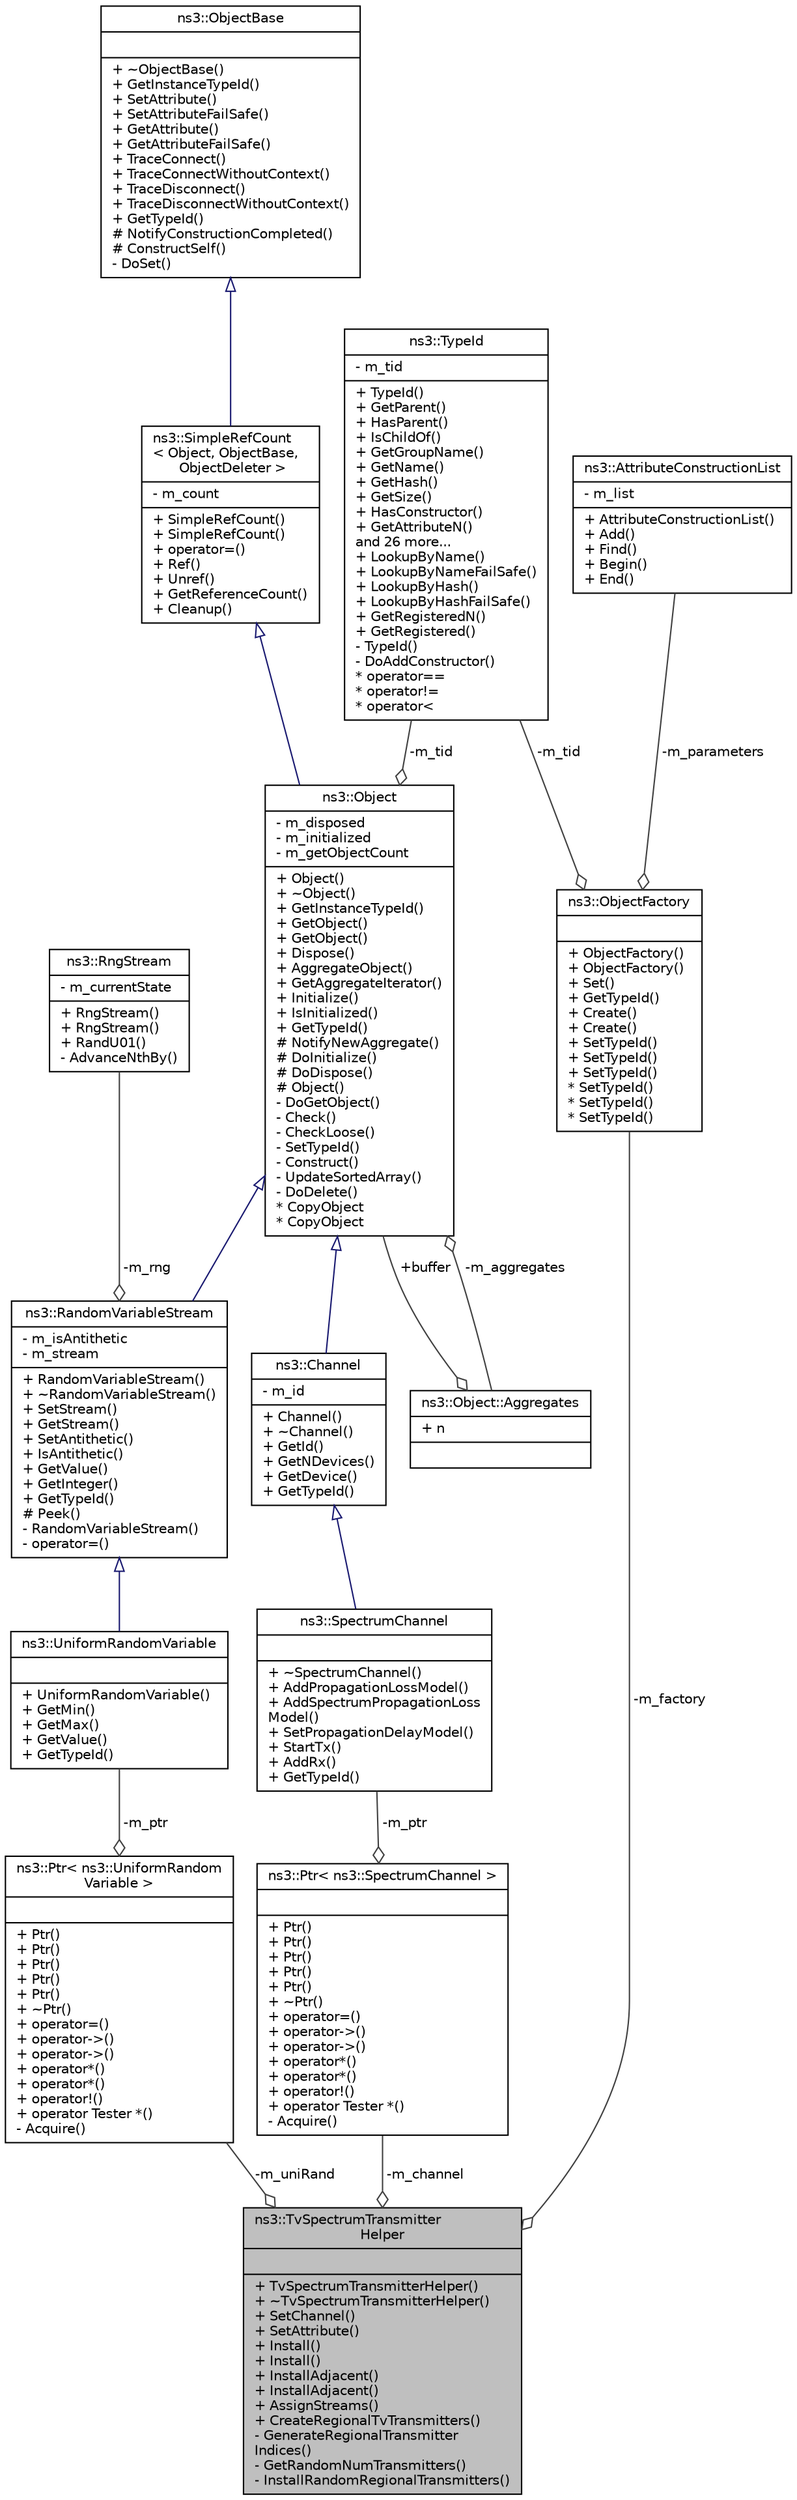 digraph "ns3::TvSpectrumTransmitterHelper"
{
  edge [fontname="Helvetica",fontsize="10",labelfontname="Helvetica",labelfontsize="10"];
  node [fontname="Helvetica",fontsize="10",shape=record];
  Node1 [label="{ns3::TvSpectrumTransmitter\lHelper\n||+ TvSpectrumTransmitterHelper()\l+ ~TvSpectrumTransmitterHelper()\l+ SetChannel()\l+ SetAttribute()\l+ Install()\l+ Install()\l+ InstallAdjacent()\l+ InstallAdjacent()\l+ AssignStreams()\l+ CreateRegionalTvTransmitters()\l- GenerateRegionalTransmitter\lIndices()\l- GetRandomNumTransmitters()\l- InstallRandomRegionalTransmitters()\l}",height=0.2,width=0.4,color="black", fillcolor="grey75", style="filled", fontcolor="black"];
  Node2 -> Node1 [color="grey25",fontsize="10",style="solid",label=" -m_channel" ,arrowhead="odiamond"];
  Node2 [label="{ns3::Ptr\< ns3::SpectrumChannel \>\n||+ Ptr()\l+ Ptr()\l+ Ptr()\l+ Ptr()\l+ Ptr()\l+ ~Ptr()\l+ operator=()\l+ operator-\>()\l+ operator-\>()\l+ operator*()\l+ operator*()\l+ operator!()\l+ operator Tester *()\l- Acquire()\l}",height=0.2,width=0.4,color="black", fillcolor="white", style="filled",URL="$dc/d90/classns3_1_1Ptr.html"];
  Node3 -> Node2 [color="grey25",fontsize="10",style="solid",label=" -m_ptr" ,arrowhead="odiamond"];
  Node3 [label="{ns3::SpectrumChannel\n||+ ~SpectrumChannel()\l+ AddPropagationLossModel()\l+ AddSpectrumPropagationLoss\lModel()\l+ SetPropagationDelayModel()\l+ StartTx()\l+ AddRx()\l+ GetTypeId()\l}",height=0.2,width=0.4,color="black", fillcolor="white", style="filled",URL="$d9/d59/classns3_1_1SpectrumChannel.html"];
  Node4 -> Node3 [dir="back",color="midnightblue",fontsize="10",style="solid",arrowtail="onormal"];
  Node4 [label="{ns3::Channel\n|- m_id\l|+ Channel()\l+ ~Channel()\l+ GetId()\l+ GetNDevices()\l+ GetDevice()\l+ GetTypeId()\l}",height=0.2,width=0.4,color="black", fillcolor="white", style="filled",URL="$d4/d67/classns3_1_1Channel.html",tooltip="Abstract Channel Base Class. "];
  Node5 -> Node4 [dir="back",color="midnightblue",fontsize="10",style="solid",arrowtail="onormal"];
  Node5 [label="{ns3::Object\n|- m_disposed\l- m_initialized\l- m_getObjectCount\l|+ Object()\l+ ~Object()\l+ GetInstanceTypeId()\l+ GetObject()\l+ GetObject()\l+ Dispose()\l+ AggregateObject()\l+ GetAggregateIterator()\l+ Initialize()\l+ IsInitialized()\l+ GetTypeId()\l# NotifyNewAggregate()\l# DoInitialize()\l# DoDispose()\l# Object()\l- DoGetObject()\l- Check()\l- CheckLoose()\l- SetTypeId()\l- Construct()\l- UpdateSortedArray()\l- DoDelete()\l* CopyObject\l* CopyObject\l}",height=0.2,width=0.4,color="black", fillcolor="white", style="filled",URL="$d9/d77/classns3_1_1Object.html",tooltip="A base class which provides memory management and object aggregation. "];
  Node6 -> Node5 [dir="back",color="midnightblue",fontsize="10",style="solid",arrowtail="onormal"];
  Node6 [label="{ns3::SimpleRefCount\l\< Object, ObjectBase,\l ObjectDeleter \>\n|- m_count\l|+ SimpleRefCount()\l+ SimpleRefCount()\l+ operator=()\l+ Ref()\l+ Unref()\l+ GetReferenceCount()\l+ Cleanup()\l}",height=0.2,width=0.4,color="black", fillcolor="white", style="filled",URL="$da/da1/classns3_1_1SimpleRefCount.html"];
  Node7 -> Node6 [dir="back",color="midnightblue",fontsize="10",style="solid",arrowtail="onormal"];
  Node7 [label="{ns3::ObjectBase\n||+ ~ObjectBase()\l+ GetInstanceTypeId()\l+ SetAttribute()\l+ SetAttributeFailSafe()\l+ GetAttribute()\l+ GetAttributeFailSafe()\l+ TraceConnect()\l+ TraceConnectWithoutContext()\l+ TraceDisconnect()\l+ TraceDisconnectWithoutContext()\l+ GetTypeId()\l# NotifyConstructionCompleted()\l# ConstructSelf()\l- DoSet()\l}",height=0.2,width=0.4,color="black", fillcolor="white", style="filled",URL="$d2/dac/classns3_1_1ObjectBase.html",tooltip="Anchor the ns-3 type and attribute system. "];
  Node8 -> Node5 [color="grey25",fontsize="10",style="solid",label=" -m_tid" ,arrowhead="odiamond"];
  Node8 [label="{ns3::TypeId\n|- m_tid\l|+ TypeId()\l+ GetParent()\l+ HasParent()\l+ IsChildOf()\l+ GetGroupName()\l+ GetName()\l+ GetHash()\l+ GetSize()\l+ HasConstructor()\l+ GetAttributeN()\land 26 more...\l+ LookupByName()\l+ LookupByNameFailSafe()\l+ LookupByHash()\l+ LookupByHashFailSafe()\l+ GetRegisteredN()\l+ GetRegistered()\l- TypeId()\l- DoAddConstructor()\l* operator==\l* operator!=\l* operator\<\l}",height=0.2,width=0.4,color="black", fillcolor="white", style="filled",URL="$d6/d11/classns3_1_1TypeId.html",tooltip="a unique identifier for an interface. "];
  Node9 -> Node5 [color="grey25",fontsize="10",style="solid",label=" -m_aggregates" ,arrowhead="odiamond"];
  Node9 [label="{ns3::Object::Aggregates\n|+ n\l|}",height=0.2,width=0.4,color="black", fillcolor="white", style="filled",URL="$d5/de9/structns3_1_1Object_1_1Aggregates.html"];
  Node5 -> Node9 [color="grey25",fontsize="10",style="solid",label=" +buffer" ,arrowhead="odiamond"];
  Node10 -> Node1 [color="grey25",fontsize="10",style="solid",label=" -m_factory" ,arrowhead="odiamond"];
  Node10 [label="{ns3::ObjectFactory\n||+ ObjectFactory()\l+ ObjectFactory()\l+ Set()\l+ GetTypeId()\l+ Create()\l+ Create()\l+ SetTypeId()\l+ SetTypeId()\l+ SetTypeId()\l* SetTypeId()\l* SetTypeId()\l* SetTypeId()\l}",height=0.2,width=0.4,color="black", fillcolor="white", style="filled",URL="$d5/d0d/classns3_1_1ObjectFactory.html",tooltip="Instantiate subclasses of ns3::Object. "];
  Node8 -> Node10 [color="grey25",fontsize="10",style="solid",label=" -m_tid" ,arrowhead="odiamond"];
  Node11 -> Node10 [color="grey25",fontsize="10",style="solid",label=" -m_parameters" ,arrowhead="odiamond"];
  Node11 [label="{ns3::AttributeConstructionList\n|- m_list\l|+ AttributeConstructionList()\l+ Add()\l+ Find()\l+ Begin()\l+ End()\l}",height=0.2,width=0.4,color="black", fillcolor="white", style="filled",URL="$d3/df3/classns3_1_1AttributeConstructionList.html"];
  Node12 -> Node1 [color="grey25",fontsize="10",style="solid",label=" -m_uniRand" ,arrowhead="odiamond"];
  Node12 [label="{ns3::Ptr\< ns3::UniformRandom\lVariable \>\n||+ Ptr()\l+ Ptr()\l+ Ptr()\l+ Ptr()\l+ Ptr()\l+ ~Ptr()\l+ operator=()\l+ operator-\>()\l+ operator-\>()\l+ operator*()\l+ operator*()\l+ operator!()\l+ operator Tester *()\l- Acquire()\l}",height=0.2,width=0.4,color="black", fillcolor="white", style="filled",URL="$dc/d90/classns3_1_1Ptr.html"];
  Node13 -> Node12 [color="grey25",fontsize="10",style="solid",label=" -m_ptr" ,arrowhead="odiamond"];
  Node13 [label="{ns3::UniformRandomVariable\n||+ UniformRandomVariable()\l+ GetMin()\l+ GetMax()\l+ GetValue()\l+ GetTypeId()\l}",height=0.2,width=0.4,color="black", fillcolor="white", style="filled",URL="$d0/d5b/classns3_1_1UniformRandomVariable.html",tooltip="The uniform distribution Random Number Generator (RNG). "];
  Node14 -> Node13 [dir="back",color="midnightblue",fontsize="10",style="solid",arrowtail="onormal"];
  Node14 [label="{ns3::RandomVariableStream\n|- m_isAntithetic\l- m_stream\l|+ RandomVariableStream()\l+ ~RandomVariableStream()\l+ SetStream()\l+ GetStream()\l+ SetAntithetic()\l+ IsAntithetic()\l+ GetValue()\l+ GetInteger()\l+ GetTypeId()\l# Peek()\l- RandomVariableStream()\l- operator=()\l}",height=0.2,width=0.4,color="black", fillcolor="white", style="filled",URL="$dc/daa/classns3_1_1RandomVariableStream.html",tooltip="The basic uniform Random Number Generator (RNG). "];
  Node5 -> Node14 [dir="back",color="midnightblue",fontsize="10",style="solid",arrowtail="onormal"];
  Node15 -> Node14 [color="grey25",fontsize="10",style="solid",label=" -m_rng" ,arrowhead="odiamond"];
  Node15 [label="{ns3::RngStream\n|- m_currentState\l|+ RngStream()\l+ RngStream()\l+ RandU01()\l- AdvanceNthBy()\l}",height=0.2,width=0.4,color="black", fillcolor="white", style="filled",URL="$da/d35/classns3_1_1RngStream.html",tooltip="Combined Multiple-Recursive Generator MRG32k3a. "];
}
